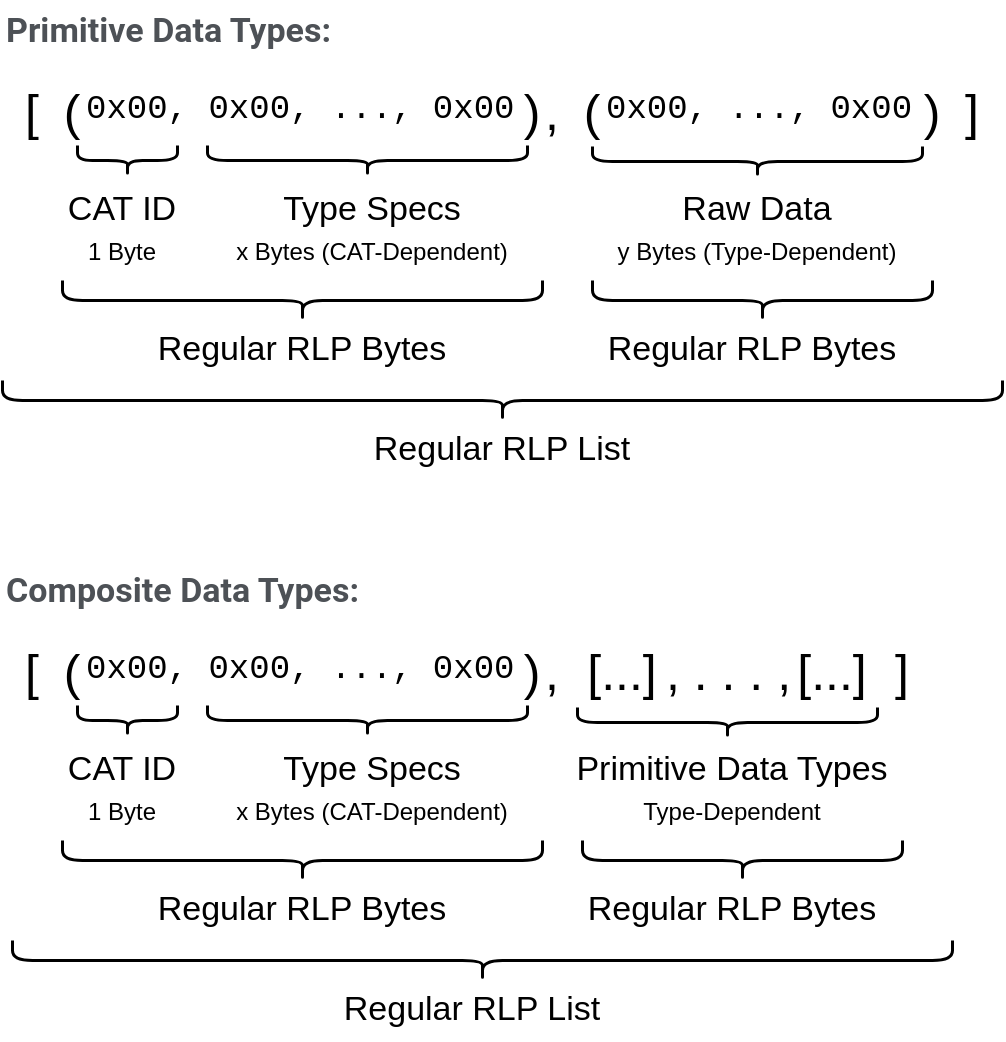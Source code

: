 <mxfile>
    <diagram id="nihs7_ESvpemVGnhVxjv" name="Page-1">
        <mxGraphModel dx="863" dy="700" grid="1" gridSize="10" guides="1" tooltips="1" connect="1" arrows="1" fold="1" page="1" pageScale="1" pageWidth="1100" pageHeight="850" math="0" shadow="0">
            <root>
                <mxCell id="0"/>
                <mxCell id="1" parent="0"/>
                <mxCell id="77" value="" style="group" vertex="1" connectable="0" parent="1">
                    <mxGeometry x="100" y="200" width="500" height="520" as="geometry"/>
                </mxCell>
                <mxCell id="75" value="" style="group" vertex="1" connectable="0" parent="77">
                    <mxGeometry width="500" height="240" as="geometry"/>
                </mxCell>
                <mxCell id="21" value="" style="shape=curlyBracket;whiteSpace=wrap;html=1;rounded=1;flipH=1;rotation=90;strokeWidth=1.5;size=0.5;" vertex="1" parent="75">
                    <mxGeometry x="55" y="55" width="15" height="50" as="geometry"/>
                </mxCell>
                <mxCell id="22" value="" style="shape=curlyBracket;whiteSpace=wrap;html=1;rounded=1;flipH=1;rotation=90;strokeWidth=1.5;" vertex="1" parent="75">
                    <mxGeometry x="175" width="15" height="160" as="geometry"/>
                </mxCell>
                <mxCell id="23" value="" style="shape=curlyBracket;whiteSpace=wrap;html=1;rounded=1;flipH=1;rotation=90;strokeWidth=1.5;" vertex="1" parent="75">
                    <mxGeometry x="370" y="-2" width="15" height="165" as="geometry"/>
                </mxCell>
                <mxCell id="24" value="&lt;span style=&quot;color: rgb(77 , 81 , 86) ; font-family: &amp;#34;roboto&amp;#34; , &amp;#34;arial&amp;#34; , sans-serif ; font-size: 17px ; background-color: rgb(255 , 255 , 255)&quot;&gt;Primitive Data Types:&lt;/span&gt;" style="text;html=1;strokeColor=none;fillColor=none;align=left;verticalAlign=middle;whiteSpace=wrap;rounded=0;fontSize=17;fontStyle=1" vertex="1" parent="75">
                    <mxGeometry width="190" height="30" as="geometry"/>
                </mxCell>
                <mxCell id="26" value="CAT ID" style="text;html=1;strokeColor=none;fillColor=none;align=center;verticalAlign=middle;whiteSpace=wrap;rounded=0;fontSize=17;" vertex="1" parent="75">
                    <mxGeometry x="30" y="90" width="60" height="30" as="geometry"/>
                </mxCell>
                <mxCell id="27" value="&lt;font style=&quot;font-size: 12px&quot;&gt;1 Byte&lt;/font&gt;" style="text;html=1;strokeColor=none;fillColor=none;align=center;verticalAlign=top;whiteSpace=wrap;rounded=0;fontSize=17;spacing=0;" vertex="1" parent="75">
                    <mxGeometry x="30" y="110" width="60" height="30" as="geometry"/>
                </mxCell>
                <mxCell id="29" value="Type Specs" style="text;html=1;strokeColor=none;fillColor=none;align=center;verticalAlign=middle;whiteSpace=wrap;rounded=0;fontSize=17;" vertex="1" parent="75">
                    <mxGeometry x="100" y="90" width="170" height="30" as="geometry"/>
                </mxCell>
                <mxCell id="30" value="Raw Data" style="text;html=1;strokeColor=none;fillColor=none;align=center;verticalAlign=middle;whiteSpace=wrap;rounded=0;fontSize=17;" vertex="1" parent="75">
                    <mxGeometry x="295" y="90" width="165" height="30" as="geometry"/>
                </mxCell>
                <mxCell id="32" value="&lt;font style=&quot;font-size: 12px&quot;&gt;x Bytes (CAT-Dependent)&lt;/font&gt;" style="text;html=1;strokeColor=none;fillColor=none;align=center;verticalAlign=top;whiteSpace=wrap;rounded=0;fontSize=17;spacing=0;" vertex="1" parent="75">
                    <mxGeometry x="100" y="110" width="170" height="30" as="geometry"/>
                </mxCell>
                <mxCell id="34" value="&lt;font style=&quot;font-size: 12px&quot;&gt;y Bytes (Type-Dependent)&lt;/font&gt;" style="text;html=1;strokeColor=none;fillColor=none;align=center;verticalAlign=top;whiteSpace=wrap;rounded=0;fontSize=17;spacing=0;" vertex="1" parent="75">
                    <mxGeometry x="295" y="110" width="165" height="30" as="geometry"/>
                </mxCell>
                <mxCell id="35" value="" style="shape=curlyBracket;whiteSpace=wrap;html=1;rounded=1;flipH=1;rotation=90;strokeWidth=1.5;" vertex="1" parent="75">
                    <mxGeometry x="140" y="30" width="20" height="240" as="geometry"/>
                </mxCell>
                <mxCell id="36" value="Regular RLP Bytes" style="text;html=1;strokeColor=none;fillColor=none;align=center;verticalAlign=middle;whiteSpace=wrap;rounded=0;fontSize=17;" vertex="1" parent="75">
                    <mxGeometry x="30" y="160" width="240" height="30" as="geometry"/>
                </mxCell>
                <mxCell id="37" value="" style="shape=curlyBracket;whiteSpace=wrap;html=1;rounded=1;flipH=1;rotation=90;strokeWidth=1.5;" vertex="1" parent="75">
                    <mxGeometry x="370" y="65" width="20" height="170" as="geometry"/>
                </mxCell>
                <mxCell id="38" value="Regular RLP Bytes" style="text;html=1;strokeColor=none;fillColor=none;align=center;verticalAlign=middle;whiteSpace=wrap;rounded=0;fontSize=17;" vertex="1" parent="75">
                    <mxGeometry x="290" y="160" width="170" height="30" as="geometry"/>
                </mxCell>
                <mxCell id="39" value="" style="shape=curlyBracket;whiteSpace=wrap;html=1;rounded=1;flipH=1;rotation=90;strokeWidth=1.5;" vertex="1" parent="75">
                    <mxGeometry x="240" y="-50" width="20" height="500" as="geometry"/>
                </mxCell>
                <mxCell id="40" value="Regular RLP List" style="text;html=1;strokeColor=none;fillColor=none;align=center;verticalAlign=middle;whiteSpace=wrap;rounded=0;fontSize=17;" vertex="1" parent="75">
                    <mxGeometry y="210" width="500" height="30" as="geometry"/>
                </mxCell>
                <mxCell id="41" value="" style="group" vertex="1" connectable="0" parent="75">
                    <mxGeometry y="40" width="500" height="30" as="geometry"/>
                </mxCell>
                <mxCell id="2" value="[" style="text;html=1;strokeColor=none;fillColor=none;align=center;verticalAlign=middle;whiteSpace=wrap;rounded=0;fontSize=25;" parent="41" vertex="1">
                    <mxGeometry width="30" height="30" as="geometry"/>
                </mxCell>
                <mxCell id="3" value="]" style="text;html=1;strokeColor=none;fillColor=none;align=center;verticalAlign=middle;whiteSpace=wrap;rounded=0;fontSize=25;" parent="41" vertex="1">
                    <mxGeometry x="470" width="30" height="30" as="geometry"/>
                </mxCell>
                <mxCell id="4" value=")" style="text;html=1;strokeColor=none;fillColor=none;align=center;verticalAlign=middle;whiteSpace=wrap;rounded=0;fontSize=25;" parent="41" vertex="1">
                    <mxGeometry x="250" width="30" height="30" as="geometry"/>
                </mxCell>
                <mxCell id="5" value="(" style="text;html=1;strokeColor=none;fillColor=none;align=center;verticalAlign=middle;whiteSpace=wrap;rounded=0;fontSize=25;" parent="41" vertex="1">
                    <mxGeometry x="20" width="30" height="30" as="geometry"/>
                </mxCell>
                <mxCell id="6" value=")" style="text;html=1;strokeColor=none;fillColor=none;align=center;verticalAlign=middle;whiteSpace=wrap;rounded=0;fontSize=25;" parent="41" vertex="1">
                    <mxGeometry x="450" width="30" height="30" as="geometry"/>
                </mxCell>
                <mxCell id="7" value="(" style="text;html=1;strokeColor=none;fillColor=none;align=center;verticalAlign=middle;whiteSpace=wrap;rounded=0;fontSize=25;" parent="41" vertex="1">
                    <mxGeometry x="280" width="30" height="30" as="geometry"/>
                </mxCell>
                <mxCell id="8" value="," style="text;html=1;strokeColor=none;fillColor=none;align=center;verticalAlign=middle;whiteSpace=wrap;rounded=0;fontSize=25;" parent="41" vertex="1">
                    <mxGeometry x="260" width="30" height="30" as="geometry"/>
                </mxCell>
                <mxCell id="9" value="0x00, 0x00, ..., 0x00" style="text;html=1;strokeColor=none;fillColor=none;align=left;verticalAlign=middle;whiteSpace=wrap;rounded=0;fontSize=17;fontFamily=Courier New;" parent="41" vertex="1">
                    <mxGeometry x="40" width="220" height="30" as="geometry"/>
                </mxCell>
                <mxCell id="10" value="0x00, ..., 0x00" style="text;html=1;strokeColor=none;fillColor=none;align=left;verticalAlign=middle;whiteSpace=wrap;rounded=0;fontSize=17;fontFamily=Courier New;" parent="41" vertex="1">
                    <mxGeometry x="300" width="160" height="30" as="geometry"/>
                </mxCell>
                <mxCell id="76" value="" style="group" vertex="1" connectable="0" parent="77">
                    <mxGeometry y="280" width="475" height="240" as="geometry"/>
                </mxCell>
                <mxCell id="25" value="&lt;font color=&quot;#4d5156&quot; face=&quot;roboto, arial, sans-serif&quot;&gt;Composite Data Types:&lt;/font&gt;" style="text;html=1;strokeColor=none;fillColor=none;align=left;verticalAlign=middle;whiteSpace=wrap;rounded=0;fontSize=17;fontStyle=1" vertex="1" parent="76">
                    <mxGeometry width="220" height="30" as="geometry"/>
                </mxCell>
                <mxCell id="44" value="" style="group" vertex="1" connectable="0" parent="76">
                    <mxGeometry y="40" width="465" height="30" as="geometry"/>
                </mxCell>
                <mxCell id="12" value="[" style="text;html=1;strokeColor=none;fillColor=none;align=center;verticalAlign=middle;whiteSpace=wrap;rounded=0;fontSize=25;" parent="44" vertex="1">
                    <mxGeometry width="30" height="30" as="geometry"/>
                </mxCell>
                <mxCell id="13" value="]" style="text;html=1;strokeColor=none;fillColor=none;align=center;verticalAlign=middle;whiteSpace=wrap;rounded=0;fontSize=25;" parent="44" vertex="1">
                    <mxGeometry x="435" width="30" height="30" as="geometry"/>
                </mxCell>
                <mxCell id="14" value=")" style="text;html=1;strokeColor=none;fillColor=none;align=center;verticalAlign=middle;whiteSpace=wrap;rounded=0;fontSize=25;" parent="44" vertex="1">
                    <mxGeometry x="250" width="30" height="30" as="geometry"/>
                </mxCell>
                <mxCell id="15" value="(" style="text;html=1;strokeColor=none;fillColor=none;align=center;verticalAlign=middle;whiteSpace=wrap;rounded=0;fontSize=25;" parent="44" vertex="1">
                    <mxGeometry x="20" width="30" height="30" as="geometry"/>
                </mxCell>
                <mxCell id="18" value="," style="text;html=1;strokeColor=none;fillColor=none;align=center;verticalAlign=middle;whiteSpace=wrap;rounded=0;fontSize=25;" parent="44" vertex="1">
                    <mxGeometry x="260" width="30" height="30" as="geometry"/>
                </mxCell>
                <mxCell id="19" value="0x00, 0x00, ..., 0x00" style="text;html=1;strokeColor=none;fillColor=none;align=left;verticalAlign=middle;whiteSpace=wrap;rounded=0;fontSize=17;fontFamily=Courier New;" parent="44" vertex="1">
                    <mxGeometry x="40" width="220" height="30" as="geometry"/>
                </mxCell>
                <mxCell id="20" value="&lt;font style=&quot;font-size: 25px&quot;&gt;, . . . ,&lt;/font&gt;" style="text;html=1;strokeColor=none;fillColor=none;align=left;verticalAlign=middle;whiteSpace=wrap;rounded=0;fontSize=20;fontFamily=Helvetica;" parent="44" vertex="1">
                    <mxGeometry x="330" width="70" height="30" as="geometry"/>
                </mxCell>
                <mxCell id="42" value="[...]" style="text;html=1;strokeColor=none;fillColor=none;align=center;verticalAlign=middle;whiteSpace=wrap;rounded=0;fontSize=25;" vertex="1" parent="44">
                    <mxGeometry x="395" width="40" height="30" as="geometry"/>
                </mxCell>
                <mxCell id="43" value="[...]" style="text;html=1;strokeColor=none;fillColor=none;align=center;verticalAlign=middle;whiteSpace=wrap;rounded=0;fontSize=25;" vertex="1" parent="44">
                    <mxGeometry x="290" width="40" height="30" as="geometry"/>
                </mxCell>
                <mxCell id="60" value="" style="shape=curlyBracket;whiteSpace=wrap;html=1;rounded=1;flipH=1;rotation=90;strokeWidth=1.5;size=0.5;" vertex="1" parent="76">
                    <mxGeometry x="55" y="55" width="15" height="50" as="geometry"/>
                </mxCell>
                <mxCell id="61" value="" style="shape=curlyBracket;whiteSpace=wrap;html=1;rounded=1;flipH=1;rotation=90;strokeWidth=1.5;" vertex="1" parent="76">
                    <mxGeometry x="175" width="15" height="160" as="geometry"/>
                </mxCell>
                <mxCell id="62" value="" style="shape=curlyBracket;whiteSpace=wrap;html=1;rounded=1;flipH=1;rotation=90;strokeWidth=1.5;" vertex="1" parent="76">
                    <mxGeometry x="355" y="6" width="15" height="150" as="geometry"/>
                </mxCell>
                <mxCell id="63" value="CAT ID" style="text;html=1;strokeColor=none;fillColor=none;align=center;verticalAlign=middle;whiteSpace=wrap;rounded=0;fontSize=17;" vertex="1" parent="76">
                    <mxGeometry x="30" y="90" width="60" height="30" as="geometry"/>
                </mxCell>
                <mxCell id="64" value="&lt;font style=&quot;font-size: 12px&quot;&gt;1 Byte&lt;/font&gt;" style="text;html=1;strokeColor=none;fillColor=none;align=center;verticalAlign=top;whiteSpace=wrap;rounded=0;fontSize=17;spacing=0;" vertex="1" parent="76">
                    <mxGeometry x="30" y="110" width="60" height="30" as="geometry"/>
                </mxCell>
                <mxCell id="65" value="Type Specs" style="text;html=1;strokeColor=none;fillColor=none;align=center;verticalAlign=middle;whiteSpace=wrap;rounded=0;fontSize=17;" vertex="1" parent="76">
                    <mxGeometry x="100" y="90" width="170" height="30" as="geometry"/>
                </mxCell>
                <mxCell id="66" value="Primitive Data Types" style="text;html=1;strokeColor=none;fillColor=none;align=center;verticalAlign=middle;whiteSpace=wrap;rounded=0;fontSize=17;" vertex="1" parent="76">
                    <mxGeometry x="285" y="90" width="160" height="30" as="geometry"/>
                </mxCell>
                <mxCell id="67" value="&lt;font style=&quot;font-size: 12px&quot;&gt;x Bytes (CAT-Dependent)&lt;/font&gt;" style="text;html=1;strokeColor=none;fillColor=none;align=center;verticalAlign=top;whiteSpace=wrap;rounded=0;fontSize=17;spacing=0;" vertex="1" parent="76">
                    <mxGeometry x="100" y="110" width="170" height="30" as="geometry"/>
                </mxCell>
                <mxCell id="68" value="&lt;font style=&quot;font-size: 12px&quot;&gt;Type-Dependent&lt;/font&gt;" style="text;html=1;strokeColor=none;fillColor=none;align=center;verticalAlign=top;whiteSpace=wrap;rounded=0;fontSize=17;spacing=0;" vertex="1" parent="76">
                    <mxGeometry x="285" y="110" width="160" height="30" as="geometry"/>
                </mxCell>
                <mxCell id="69" value="" style="shape=curlyBracket;whiteSpace=wrap;html=1;rounded=1;flipH=1;rotation=90;strokeWidth=1.5;" vertex="1" parent="76">
                    <mxGeometry x="140" y="30" width="20" height="240" as="geometry"/>
                </mxCell>
                <mxCell id="70" value="Regular RLP Bytes" style="text;html=1;strokeColor=none;fillColor=none;align=center;verticalAlign=middle;whiteSpace=wrap;rounded=0;fontSize=17;" vertex="1" parent="76">
                    <mxGeometry x="30" y="160" width="240" height="30" as="geometry"/>
                </mxCell>
                <mxCell id="71" value="" style="shape=curlyBracket;whiteSpace=wrap;html=1;rounded=1;flipH=1;rotation=90;strokeWidth=1.5;" vertex="1" parent="76">
                    <mxGeometry x="360" y="70" width="20" height="160" as="geometry"/>
                </mxCell>
                <mxCell id="72" value="Regular RLP Bytes" style="text;html=1;strokeColor=none;fillColor=none;align=center;verticalAlign=middle;whiteSpace=wrap;rounded=0;fontSize=17;" vertex="1" parent="76">
                    <mxGeometry x="285" y="160" width="160" height="30" as="geometry"/>
                </mxCell>
                <mxCell id="73" value="" style="shape=curlyBracket;whiteSpace=wrap;html=1;rounded=1;flipH=1;rotation=90;strokeWidth=1.5;" vertex="1" parent="76">
                    <mxGeometry x="230" y="-35" width="20" height="470" as="geometry"/>
                </mxCell>
                <mxCell id="74" value="Regular RLP List" style="text;html=1;strokeColor=none;fillColor=none;align=center;verticalAlign=middle;whiteSpace=wrap;rounded=0;fontSize=17;" vertex="1" parent="76">
                    <mxGeometry y="210" width="470" height="30" as="geometry"/>
                </mxCell>
            </root>
        </mxGraphModel>
    </diagram>
</mxfile>